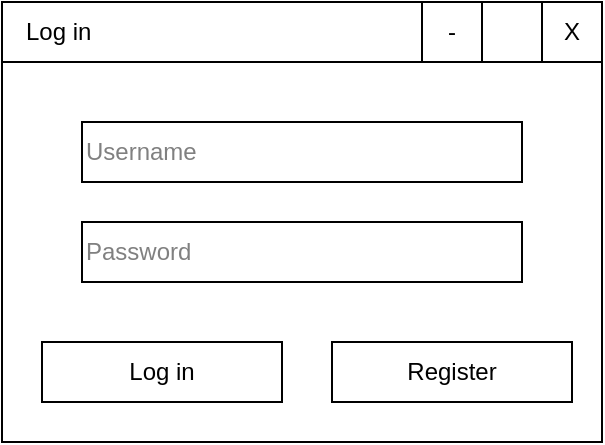 <mxfile version="24.0.4" type="device">
  <diagram name="Page-1" id="nTf35-HQ4OqPGUdLjYD-">
    <mxGraphModel dx="1050" dy="629" grid="1" gridSize="10" guides="1" tooltips="1" connect="1" arrows="1" fold="1" page="1" pageScale="1" pageWidth="850" pageHeight="1100" math="0" shadow="0">
      <root>
        <mxCell id="0" />
        <mxCell id="1" parent="0" />
        <mxCell id="Xj9T8-HhXF-XUiV4OEcW-1" value="" style="rounded=0;whiteSpace=wrap;html=1;" vertex="1" parent="1">
          <mxGeometry x="240" y="160" width="300" height="220" as="geometry" />
        </mxCell>
        <mxCell id="Xj9T8-HhXF-XUiV4OEcW-2" value="Log in" style="rounded=0;whiteSpace=wrap;html=1;align=left;spacingLeft=10;" vertex="1" parent="1">
          <mxGeometry x="240" y="160" width="300" height="30" as="geometry" />
        </mxCell>
        <mxCell id="Xj9T8-HhXF-XUiV4OEcW-3" value="X" style="rounded=0;whiteSpace=wrap;html=1;" vertex="1" parent="1">
          <mxGeometry x="510" y="160" width="30" height="30" as="geometry" />
        </mxCell>
        <mxCell id="Xj9T8-HhXF-XUiV4OEcW-4" value="-" style="rounded=0;whiteSpace=wrap;html=1;" vertex="1" parent="1">
          <mxGeometry x="450" y="160" width="30" height="30" as="geometry" />
        </mxCell>
        <mxCell id="Xj9T8-HhXF-XUiV4OEcW-5" value="Log in" style="rounded=0;whiteSpace=wrap;html=1;" vertex="1" parent="1">
          <mxGeometry x="260" y="330" width="120" height="30" as="geometry" />
        </mxCell>
        <mxCell id="Xj9T8-HhXF-XUiV4OEcW-6" value="Register" style="rounded=0;whiteSpace=wrap;html=1;" vertex="1" parent="1">
          <mxGeometry x="405" y="330" width="120" height="30" as="geometry" />
        </mxCell>
        <mxCell id="Xj9T8-HhXF-XUiV4OEcW-8" value="Username" style="rounded=0;whiteSpace=wrap;html=1;align=left;fontColor=#808080;" vertex="1" parent="1">
          <mxGeometry x="280" y="220" width="220" height="30" as="geometry" />
        </mxCell>
        <mxCell id="Xj9T8-HhXF-XUiV4OEcW-9" value="Password" style="rounded=0;whiteSpace=wrap;html=1;align=left;fontColor=#808080;" vertex="1" parent="1">
          <mxGeometry x="280" y="270" width="220" height="30" as="geometry" />
        </mxCell>
        <mxCell id="Xj9T8-HhXF-XUiV4OEcW-10" style="edgeStyle=orthogonalEdgeStyle;rounded=0;orthogonalLoop=1;jettySize=auto;html=1;exitX=0.5;exitY=1;exitDx=0;exitDy=0;" edge="1" parent="1" source="Xj9T8-HhXF-XUiV4OEcW-9" target="Xj9T8-HhXF-XUiV4OEcW-9">
          <mxGeometry relative="1" as="geometry" />
        </mxCell>
      </root>
    </mxGraphModel>
  </diagram>
</mxfile>
